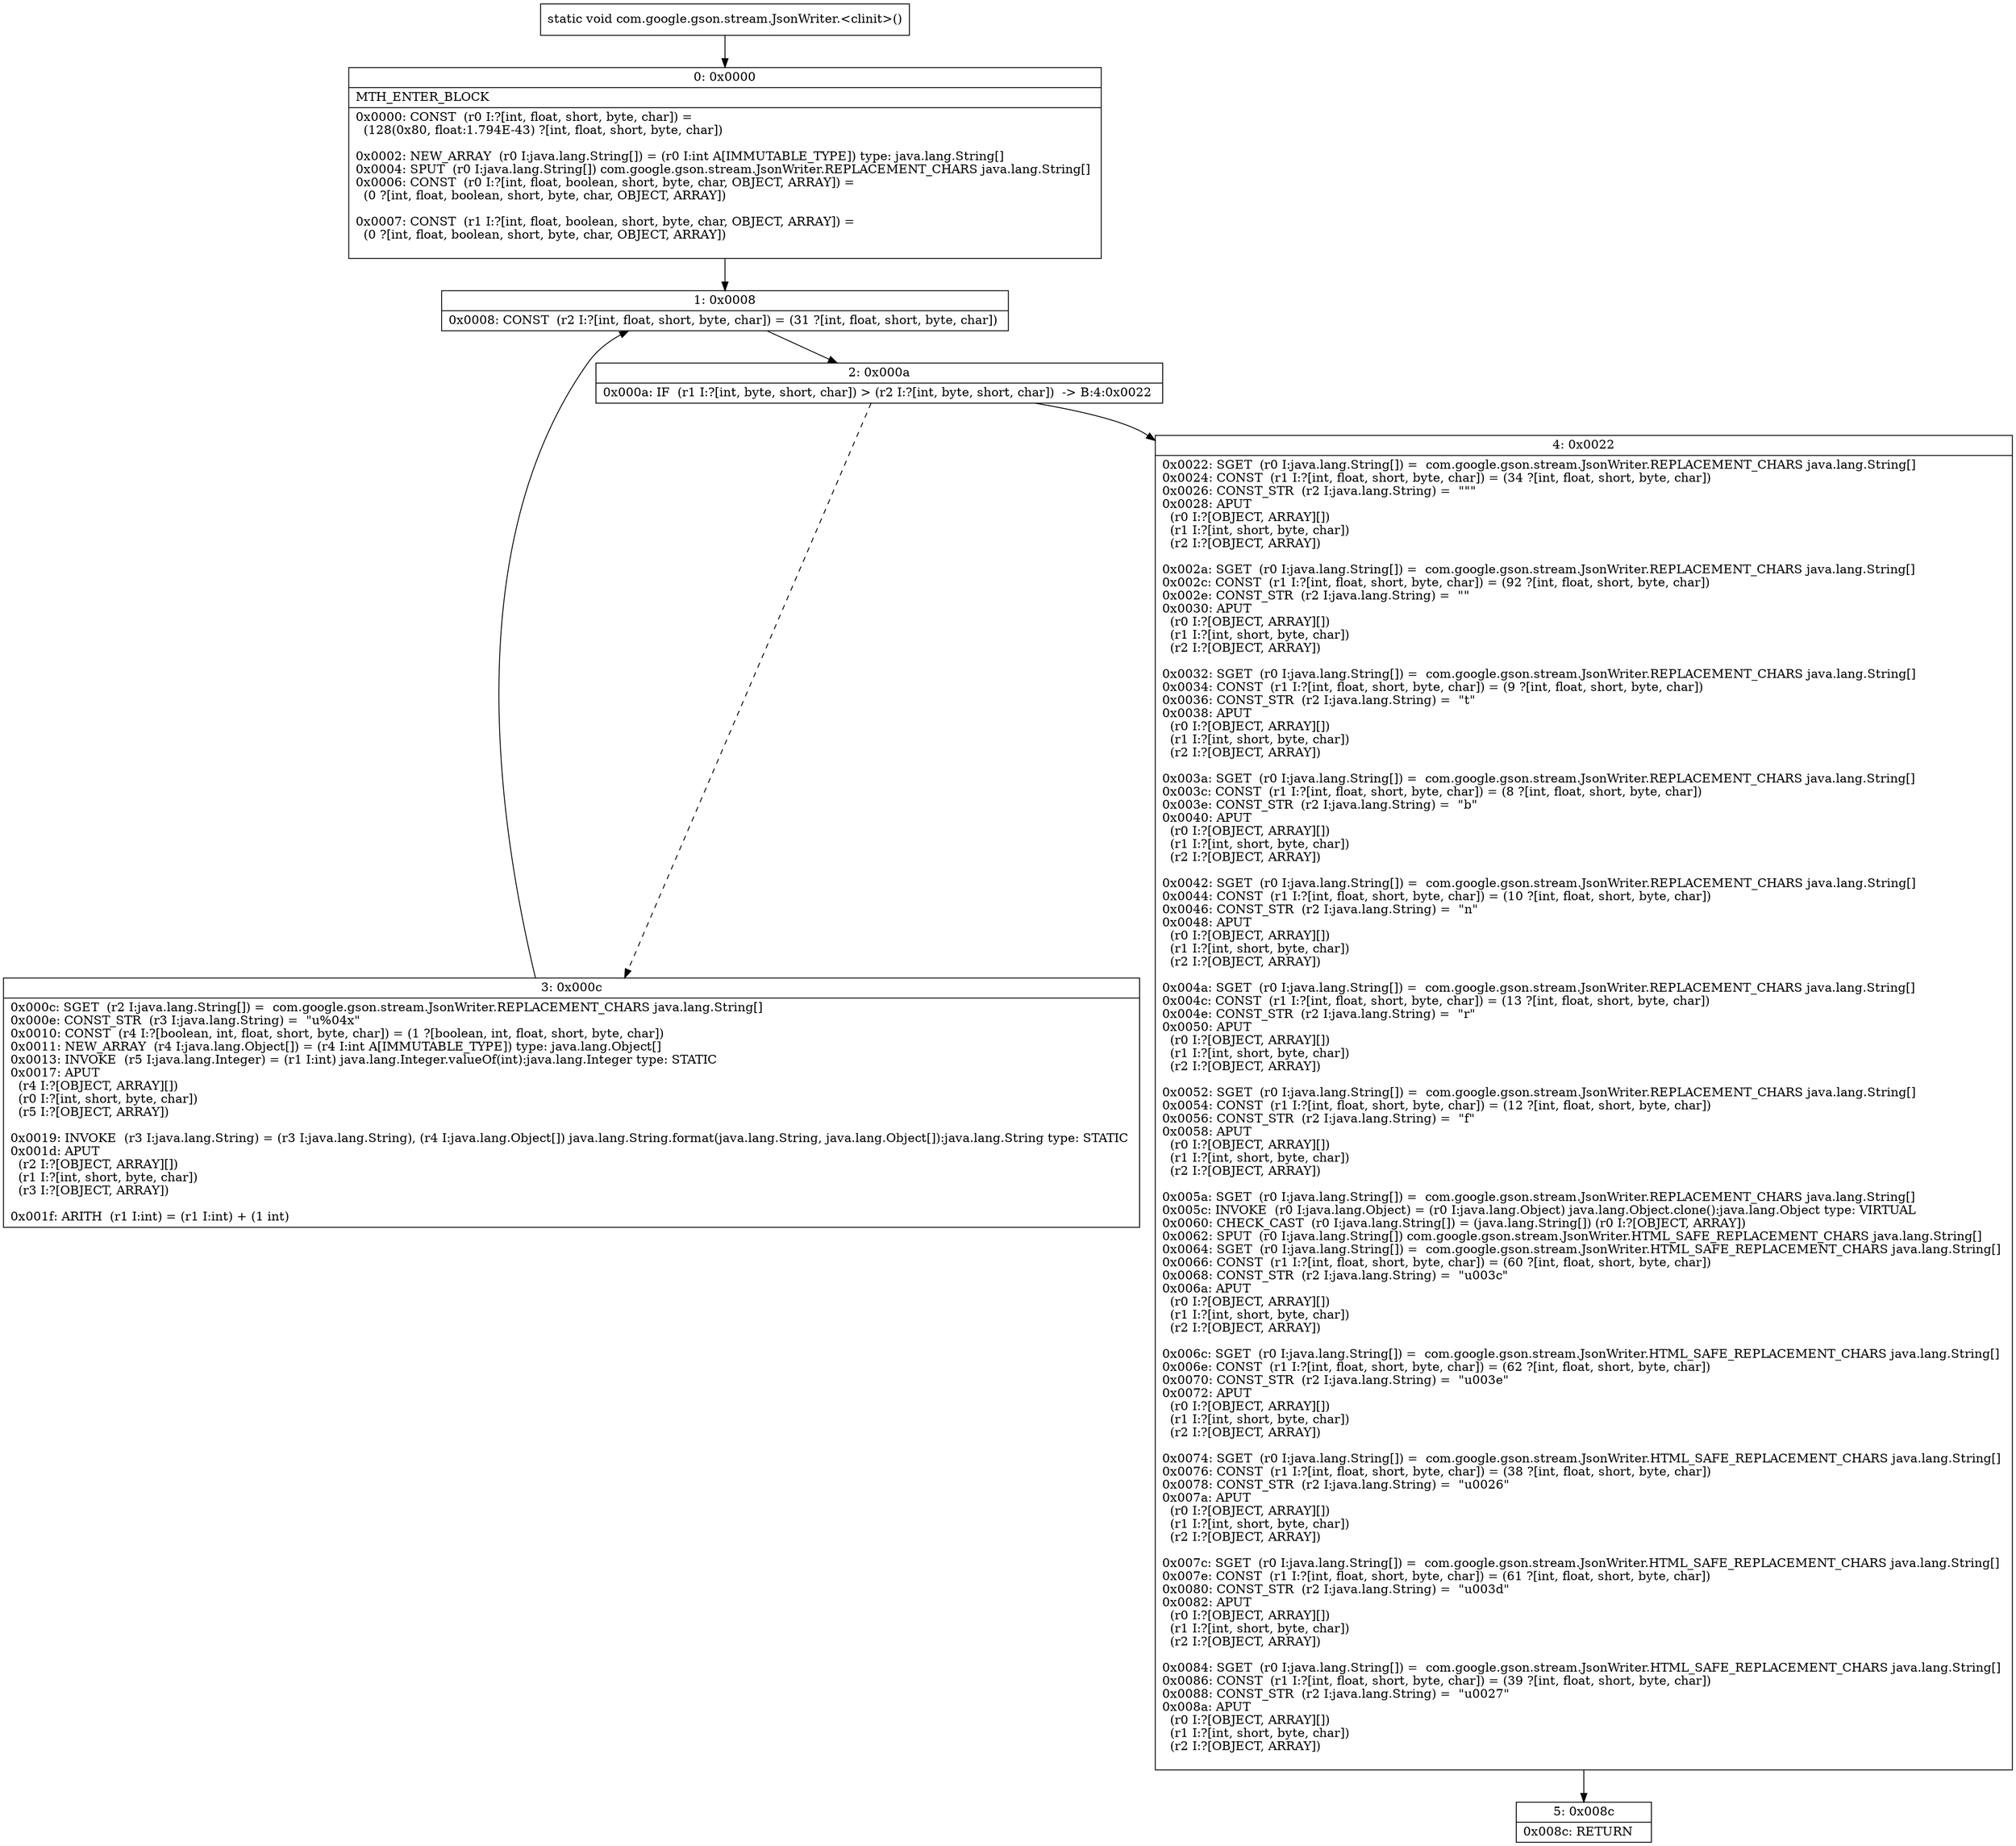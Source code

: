 digraph "CFG forcom.google.gson.stream.JsonWriter.\<clinit\>()V" {
Node_0 [shape=record,label="{0\:\ 0x0000|MTH_ENTER_BLOCK\l|0x0000: CONST  (r0 I:?[int, float, short, byte, char]) = \l  (128(0x80, float:1.794E\-43) ?[int, float, short, byte, char])\l \l0x0002: NEW_ARRAY  (r0 I:java.lang.String[]) = (r0 I:int A[IMMUTABLE_TYPE]) type: java.lang.String[] \l0x0004: SPUT  (r0 I:java.lang.String[]) com.google.gson.stream.JsonWriter.REPLACEMENT_CHARS java.lang.String[] \l0x0006: CONST  (r0 I:?[int, float, boolean, short, byte, char, OBJECT, ARRAY]) = \l  (0 ?[int, float, boolean, short, byte, char, OBJECT, ARRAY])\l \l0x0007: CONST  (r1 I:?[int, float, boolean, short, byte, char, OBJECT, ARRAY]) = \l  (0 ?[int, float, boolean, short, byte, char, OBJECT, ARRAY])\l \l}"];
Node_1 [shape=record,label="{1\:\ 0x0008|0x0008: CONST  (r2 I:?[int, float, short, byte, char]) = (31 ?[int, float, short, byte, char]) \l}"];
Node_2 [shape=record,label="{2\:\ 0x000a|0x000a: IF  (r1 I:?[int, byte, short, char]) \> (r2 I:?[int, byte, short, char])  \-\> B:4:0x0022 \l}"];
Node_3 [shape=record,label="{3\:\ 0x000c|0x000c: SGET  (r2 I:java.lang.String[]) =  com.google.gson.stream.JsonWriter.REPLACEMENT_CHARS java.lang.String[] \l0x000e: CONST_STR  (r3 I:java.lang.String) =  \"u%04x\" \l0x0010: CONST  (r4 I:?[boolean, int, float, short, byte, char]) = (1 ?[boolean, int, float, short, byte, char]) \l0x0011: NEW_ARRAY  (r4 I:java.lang.Object[]) = (r4 I:int A[IMMUTABLE_TYPE]) type: java.lang.Object[] \l0x0013: INVOKE  (r5 I:java.lang.Integer) = (r1 I:int) java.lang.Integer.valueOf(int):java.lang.Integer type: STATIC \l0x0017: APUT  \l  (r4 I:?[OBJECT, ARRAY][])\l  (r0 I:?[int, short, byte, char])\l  (r5 I:?[OBJECT, ARRAY])\l \l0x0019: INVOKE  (r3 I:java.lang.String) = (r3 I:java.lang.String), (r4 I:java.lang.Object[]) java.lang.String.format(java.lang.String, java.lang.Object[]):java.lang.String type: STATIC \l0x001d: APUT  \l  (r2 I:?[OBJECT, ARRAY][])\l  (r1 I:?[int, short, byte, char])\l  (r3 I:?[OBJECT, ARRAY])\l \l0x001f: ARITH  (r1 I:int) = (r1 I:int) + (1 int) \l}"];
Node_4 [shape=record,label="{4\:\ 0x0022|0x0022: SGET  (r0 I:java.lang.String[]) =  com.google.gson.stream.JsonWriter.REPLACEMENT_CHARS java.lang.String[] \l0x0024: CONST  (r1 I:?[int, float, short, byte, char]) = (34 ?[int, float, short, byte, char]) \l0x0026: CONST_STR  (r2 I:java.lang.String) =  \"\"\" \l0x0028: APUT  \l  (r0 I:?[OBJECT, ARRAY][])\l  (r1 I:?[int, short, byte, char])\l  (r2 I:?[OBJECT, ARRAY])\l \l0x002a: SGET  (r0 I:java.lang.String[]) =  com.google.gson.stream.JsonWriter.REPLACEMENT_CHARS java.lang.String[] \l0x002c: CONST  (r1 I:?[int, float, short, byte, char]) = (92 ?[int, float, short, byte, char]) \l0x002e: CONST_STR  (r2 I:java.lang.String) =  \"\" \l0x0030: APUT  \l  (r0 I:?[OBJECT, ARRAY][])\l  (r1 I:?[int, short, byte, char])\l  (r2 I:?[OBJECT, ARRAY])\l \l0x0032: SGET  (r0 I:java.lang.String[]) =  com.google.gson.stream.JsonWriter.REPLACEMENT_CHARS java.lang.String[] \l0x0034: CONST  (r1 I:?[int, float, short, byte, char]) = (9 ?[int, float, short, byte, char]) \l0x0036: CONST_STR  (r2 I:java.lang.String) =  \"t\" \l0x0038: APUT  \l  (r0 I:?[OBJECT, ARRAY][])\l  (r1 I:?[int, short, byte, char])\l  (r2 I:?[OBJECT, ARRAY])\l \l0x003a: SGET  (r0 I:java.lang.String[]) =  com.google.gson.stream.JsonWriter.REPLACEMENT_CHARS java.lang.String[] \l0x003c: CONST  (r1 I:?[int, float, short, byte, char]) = (8 ?[int, float, short, byte, char]) \l0x003e: CONST_STR  (r2 I:java.lang.String) =  \"b\" \l0x0040: APUT  \l  (r0 I:?[OBJECT, ARRAY][])\l  (r1 I:?[int, short, byte, char])\l  (r2 I:?[OBJECT, ARRAY])\l \l0x0042: SGET  (r0 I:java.lang.String[]) =  com.google.gson.stream.JsonWriter.REPLACEMENT_CHARS java.lang.String[] \l0x0044: CONST  (r1 I:?[int, float, short, byte, char]) = (10 ?[int, float, short, byte, char]) \l0x0046: CONST_STR  (r2 I:java.lang.String) =  \"n\" \l0x0048: APUT  \l  (r0 I:?[OBJECT, ARRAY][])\l  (r1 I:?[int, short, byte, char])\l  (r2 I:?[OBJECT, ARRAY])\l \l0x004a: SGET  (r0 I:java.lang.String[]) =  com.google.gson.stream.JsonWriter.REPLACEMENT_CHARS java.lang.String[] \l0x004c: CONST  (r1 I:?[int, float, short, byte, char]) = (13 ?[int, float, short, byte, char]) \l0x004e: CONST_STR  (r2 I:java.lang.String) =  \"r\" \l0x0050: APUT  \l  (r0 I:?[OBJECT, ARRAY][])\l  (r1 I:?[int, short, byte, char])\l  (r2 I:?[OBJECT, ARRAY])\l \l0x0052: SGET  (r0 I:java.lang.String[]) =  com.google.gson.stream.JsonWriter.REPLACEMENT_CHARS java.lang.String[] \l0x0054: CONST  (r1 I:?[int, float, short, byte, char]) = (12 ?[int, float, short, byte, char]) \l0x0056: CONST_STR  (r2 I:java.lang.String) =  \"f\" \l0x0058: APUT  \l  (r0 I:?[OBJECT, ARRAY][])\l  (r1 I:?[int, short, byte, char])\l  (r2 I:?[OBJECT, ARRAY])\l \l0x005a: SGET  (r0 I:java.lang.String[]) =  com.google.gson.stream.JsonWriter.REPLACEMENT_CHARS java.lang.String[] \l0x005c: INVOKE  (r0 I:java.lang.Object) = (r0 I:java.lang.Object) java.lang.Object.clone():java.lang.Object type: VIRTUAL \l0x0060: CHECK_CAST  (r0 I:java.lang.String[]) = (java.lang.String[]) (r0 I:?[OBJECT, ARRAY]) \l0x0062: SPUT  (r0 I:java.lang.String[]) com.google.gson.stream.JsonWriter.HTML_SAFE_REPLACEMENT_CHARS java.lang.String[] \l0x0064: SGET  (r0 I:java.lang.String[]) =  com.google.gson.stream.JsonWriter.HTML_SAFE_REPLACEMENT_CHARS java.lang.String[] \l0x0066: CONST  (r1 I:?[int, float, short, byte, char]) = (60 ?[int, float, short, byte, char]) \l0x0068: CONST_STR  (r2 I:java.lang.String) =  \"u003c\" \l0x006a: APUT  \l  (r0 I:?[OBJECT, ARRAY][])\l  (r1 I:?[int, short, byte, char])\l  (r2 I:?[OBJECT, ARRAY])\l \l0x006c: SGET  (r0 I:java.lang.String[]) =  com.google.gson.stream.JsonWriter.HTML_SAFE_REPLACEMENT_CHARS java.lang.String[] \l0x006e: CONST  (r1 I:?[int, float, short, byte, char]) = (62 ?[int, float, short, byte, char]) \l0x0070: CONST_STR  (r2 I:java.lang.String) =  \"u003e\" \l0x0072: APUT  \l  (r0 I:?[OBJECT, ARRAY][])\l  (r1 I:?[int, short, byte, char])\l  (r2 I:?[OBJECT, ARRAY])\l \l0x0074: SGET  (r0 I:java.lang.String[]) =  com.google.gson.stream.JsonWriter.HTML_SAFE_REPLACEMENT_CHARS java.lang.String[] \l0x0076: CONST  (r1 I:?[int, float, short, byte, char]) = (38 ?[int, float, short, byte, char]) \l0x0078: CONST_STR  (r2 I:java.lang.String) =  \"u0026\" \l0x007a: APUT  \l  (r0 I:?[OBJECT, ARRAY][])\l  (r1 I:?[int, short, byte, char])\l  (r2 I:?[OBJECT, ARRAY])\l \l0x007c: SGET  (r0 I:java.lang.String[]) =  com.google.gson.stream.JsonWriter.HTML_SAFE_REPLACEMENT_CHARS java.lang.String[] \l0x007e: CONST  (r1 I:?[int, float, short, byte, char]) = (61 ?[int, float, short, byte, char]) \l0x0080: CONST_STR  (r2 I:java.lang.String) =  \"u003d\" \l0x0082: APUT  \l  (r0 I:?[OBJECT, ARRAY][])\l  (r1 I:?[int, short, byte, char])\l  (r2 I:?[OBJECT, ARRAY])\l \l0x0084: SGET  (r0 I:java.lang.String[]) =  com.google.gson.stream.JsonWriter.HTML_SAFE_REPLACEMENT_CHARS java.lang.String[] \l0x0086: CONST  (r1 I:?[int, float, short, byte, char]) = (39 ?[int, float, short, byte, char]) \l0x0088: CONST_STR  (r2 I:java.lang.String) =  \"u0027\" \l0x008a: APUT  \l  (r0 I:?[OBJECT, ARRAY][])\l  (r1 I:?[int, short, byte, char])\l  (r2 I:?[OBJECT, ARRAY])\l \l}"];
Node_5 [shape=record,label="{5\:\ 0x008c|0x008c: RETURN   \l}"];
MethodNode[shape=record,label="{static void com.google.gson.stream.JsonWriter.\<clinit\>() }"];
MethodNode -> Node_0;
Node_0 -> Node_1;
Node_1 -> Node_2;
Node_2 -> Node_3[style=dashed];
Node_2 -> Node_4;
Node_3 -> Node_1;
Node_4 -> Node_5;
}

